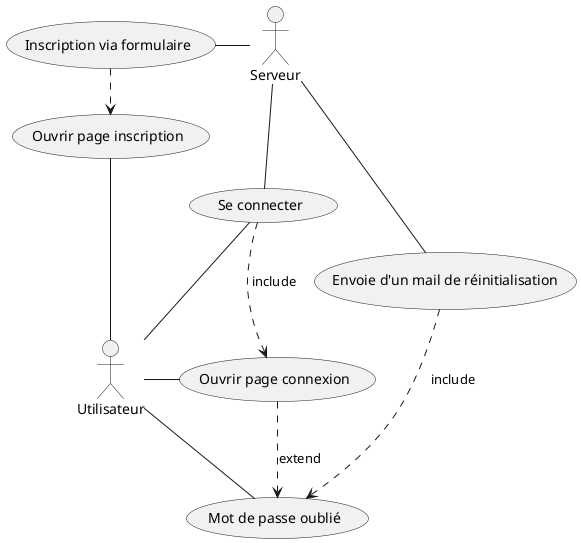 @startuml
top to bottom direction
:Utilisateur: -left- (Ouvrir page inscription)
:Utilisateur: -right- (Ouvrir page connexion)
:Utilisateur: -down- (Mot de passe oublié)
:Utilisateur: -up- (Se connecter)
:Serveur: -down- (Se connecter)
:Serveur: -right- (Envoie d'un mail de réinitialisation)
:Serveur: -left- (Inscription via formulaire)
(Inscription via formulaire) .> (Ouvrir page inscription) : include
(Envoie d'un mail de réinitialisation) .> (Mot de passe oublié) : include
(Se connecter) .> (Ouvrir page connexion) : include
(Ouvrir page connexion) .> (Mot de passe oublié) : extend
@enduml
